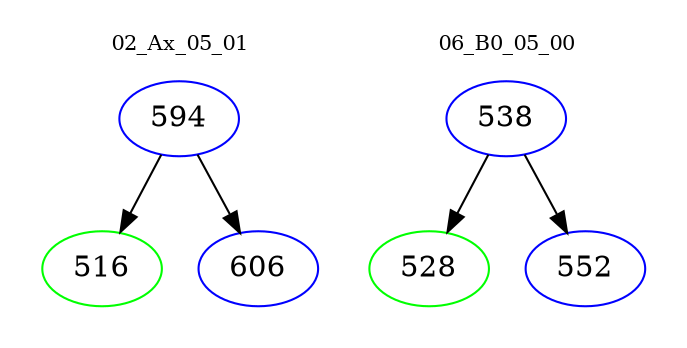 digraph{
subgraph cluster_0 {
color = white
label = "02_Ax_05_01";
fontsize=10;
T0_594 [label="594", color="blue"]
T0_594 -> T0_516 [color="black"]
T0_516 [label="516", color="green"]
T0_594 -> T0_606 [color="black"]
T0_606 [label="606", color="blue"]
}
subgraph cluster_1 {
color = white
label = "06_B0_05_00";
fontsize=10;
T1_538 [label="538", color="blue"]
T1_538 -> T1_528 [color="black"]
T1_528 [label="528", color="green"]
T1_538 -> T1_552 [color="black"]
T1_552 [label="552", color="blue"]
}
}
